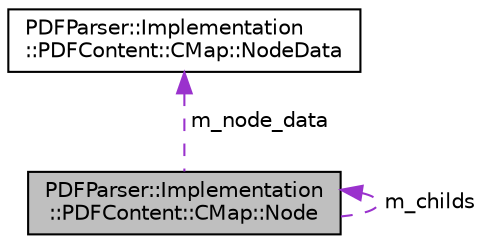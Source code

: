 digraph "PDFParser::Implementation::PDFContent::CMap::Node"
{
  edge [fontname="Helvetica",fontsize="10",labelfontname="Helvetica",labelfontsize="10"];
  node [fontname="Helvetica",fontsize="10",shape=record];
  Node1 [label="PDFParser::Implementation\l::PDFContent::CMap::Node",height=0.2,width=0.4,color="black", fillcolor="grey75", style="filled", fontcolor="black"];
  Node2 -> Node1 [dir="back",color="darkorchid3",fontsize="10",style="dashed",label=" m_node_data" ,fontname="Helvetica"];
  Node2 [label="PDFParser::Implementation\l::PDFContent::CMap::NodeData",height=0.2,width=0.4,color="black", fillcolor="white", style="filled",URL="$struct_p_d_f_parser_1_1_implementation_1_1_p_d_f_content_1_1_c_map_1_1_node_data.html"];
  Node1 -> Node1 [dir="back",color="darkorchid3",fontsize="10",style="dashed",label=" m_childs" ,fontname="Helvetica"];
}
